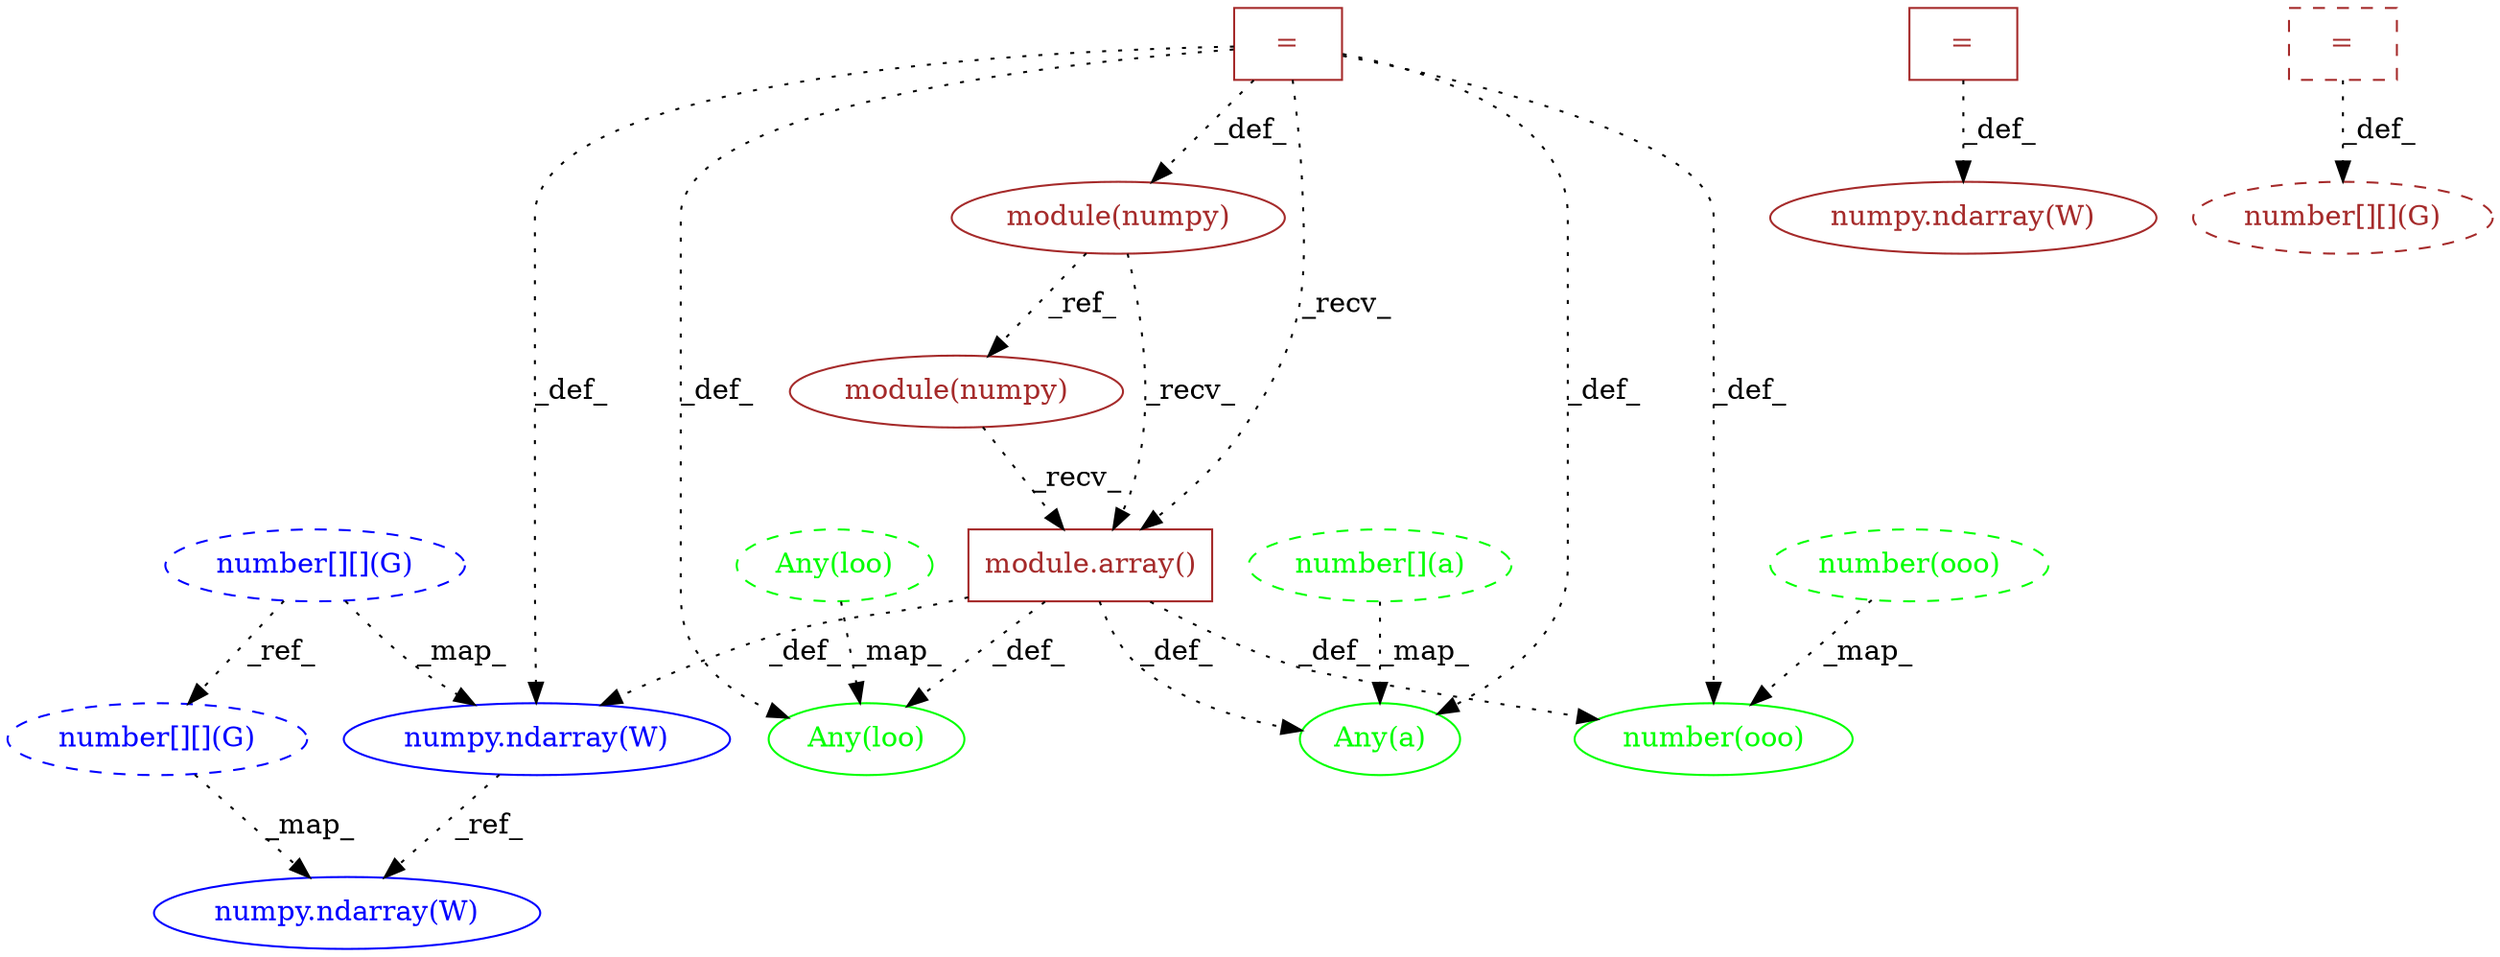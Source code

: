 digraph G {
1 [label="numpy.ndarray(W)" shape=ellipse style=solid color=blue fontcolor=blue]
2 [label="number[][](G)" shape=ellipse style=dashed color=blue fontcolor=blue]
3 [label="module.array()" shape=box style=solid color=brown fontcolor=brown]
4 [label="number(ooo)" shape=ellipse style=dashed color=green fontcolor=green]
5 [label="=" shape=box style=solid color=brown fontcolor=brown]
6 [label="numpy.ndarray(W)" shape=ellipse style=solid color=brown fontcolor=brown]
7 [label="number[][](G)" shape=ellipse style=dashed color=blue fontcolor=blue]
8 [label="=" shape=box style=solid color=brown fontcolor=brown]
9 [label="Any(loo)" shape=ellipse style=solid color=green fontcolor=green]
10 [label="Any(a)" shape=ellipse style=solid color=green fontcolor=green]
11 [label="module(numpy)" shape=ellipse style=solid color=brown fontcolor=brown]
12 [label="module(numpy)" shape=ellipse style=solid color=brown fontcolor=brown]
13 [label="number[](a)" shape=ellipse style=dashed color=green fontcolor=green]
14 [label="Any(loo)" shape=ellipse style=dashed color=green fontcolor=green]
15 [label="=" shape=box style=dashed color=brown fontcolor=brown]
16 [label="number(ooo)" shape=ellipse style=solid color=green fontcolor=green]
17 [label="number[][](G)" shape=ellipse style=dashed color=brown fontcolor=brown]
18 [label="numpy.ndarray(W)" shape=ellipse style=solid color=blue fontcolor=blue]
18 -> 1 [label="_ref_" style=dotted];
2 -> 1 [label="_map_" style=dotted];
7 -> 2 [label="_ref_" style=dotted];
12 -> 3 [label="_recv_" style=dotted];
11 -> 3 [label="_recv_" style=dotted];
5 -> 3 [label="_recv_" style=dotted];
8 -> 6 [label="_def_" style=dotted];
3 -> 9 [label="_def_" style=dotted];
5 -> 9 [label="_def_" style=dotted];
14 -> 9 [label="_map_" style=dotted];
3 -> 10 [label="_def_" style=dotted];
5 -> 10 [label="_def_" style=dotted];
13 -> 10 [label="_map_" style=dotted];
5 -> 11 [label="_def_" style=dotted];
11 -> 12 [label="_ref_" style=dotted];
3 -> 16 [label="_def_" style=dotted];
5 -> 16 [label="_def_" style=dotted];
4 -> 16 [label="_map_" style=dotted];
15 -> 17 [label="_def_" style=dotted];
3 -> 18 [label="_def_" style=dotted];
5 -> 18 [label="_def_" style=dotted];
7 -> 18 [label="_map_" style=dotted];
}